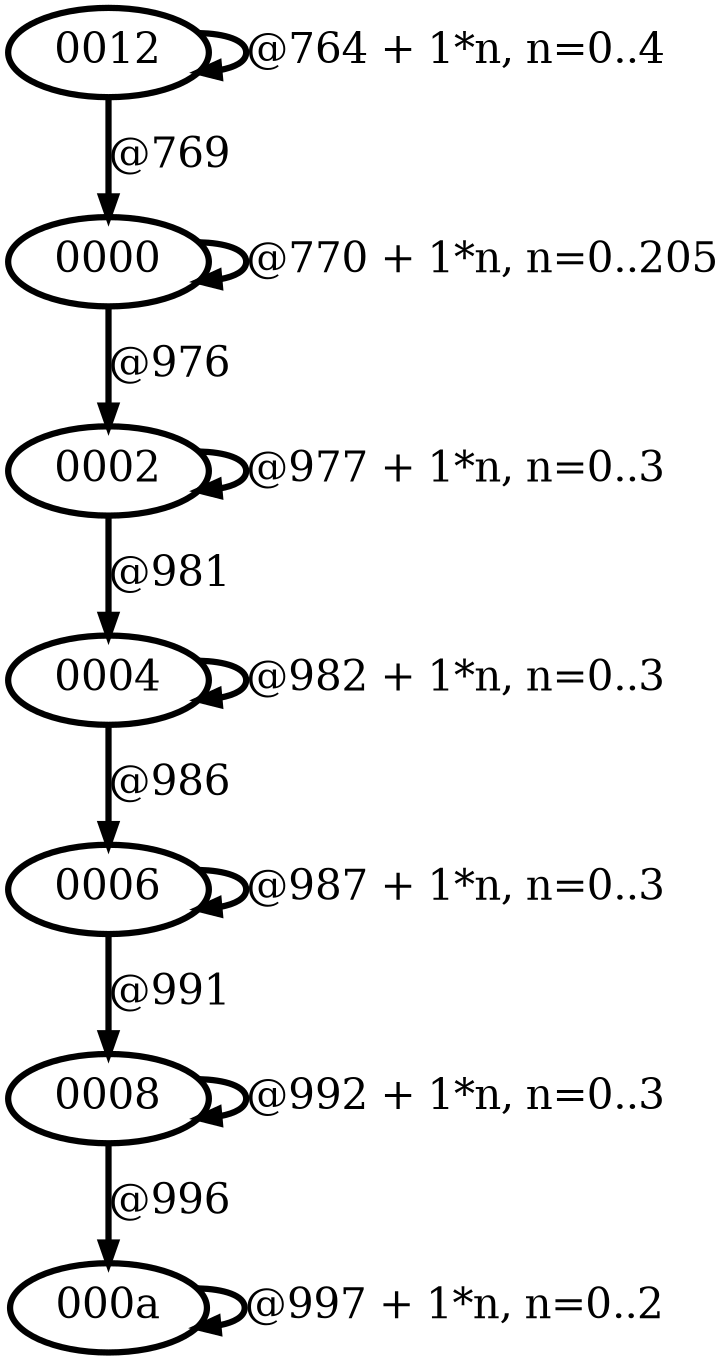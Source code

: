 digraph G {
        node [style=rounded, penwidth=3, fontsize=20, shape=oval];
        "0012" -> "0012" [label="@764 + 1*n, n=0..4", color=black,arrowsize=1,style=bold,penwidth=3,fontsize=20];
"0012" -> "0000" [label="@769", color=black,arrowsize=1,style=bold,penwidth=3,fontsize=20];
"0000" -> "0000" [label="@770 + 1*n, n=0..205", color=black,arrowsize=1,style=bold,penwidth=3,fontsize=20];
"0000" -> "0002" [label="@976", color=black,arrowsize=1,style=bold,penwidth=3,fontsize=20];
"0002" -> "0002" [label="@977 + 1*n, n=0..3", color=black,arrowsize=1,style=bold,penwidth=3,fontsize=20];
"0002" -> "0004" [label="@981", color=black,arrowsize=1,style=bold,penwidth=3,fontsize=20];
"0004" -> "0004" [label="@982 + 1*n, n=0..3", color=black,arrowsize=1,style=bold,penwidth=3,fontsize=20];
"0004" -> "0006" [label="@986", color=black,arrowsize=1,style=bold,penwidth=3,fontsize=20];
"0006" -> "0006" [label="@987 + 1*n, n=0..3", color=black,arrowsize=1,style=bold,penwidth=3,fontsize=20];
"0006" -> "0008" [label="@991", color=black,arrowsize=1,style=bold,penwidth=3,fontsize=20];
"0008" -> "0008" [label="@992 + 1*n, n=0..3", color=black,arrowsize=1,style=bold,penwidth=3,fontsize=20];
"0008" -> "000a" [label="@996", color=black,arrowsize=1,style=bold,penwidth=3,fontsize=20];
"000a" -> "000a" [label="@997 + 1*n, n=0..2", color=black,arrowsize=1,style=bold,penwidth=3,fontsize=20];
}
